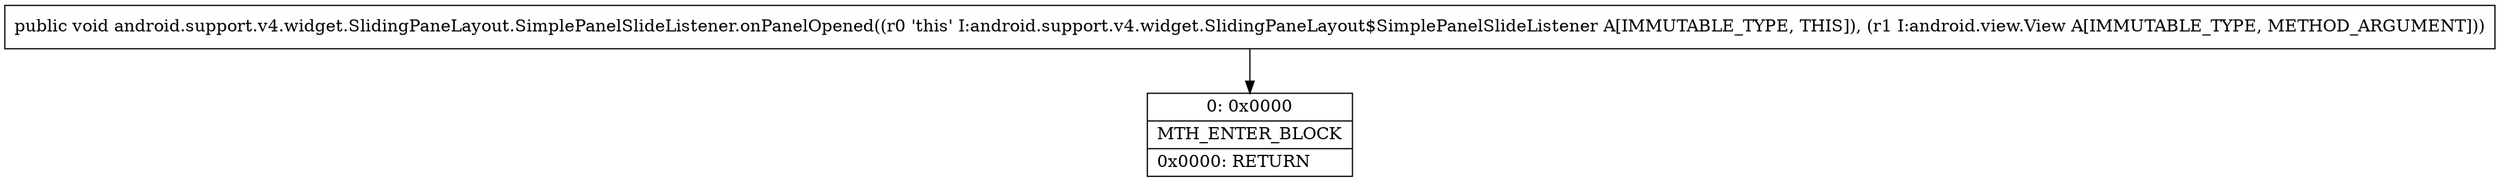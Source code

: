 digraph "CFG forandroid.support.v4.widget.SlidingPaneLayout.SimplePanelSlideListener.onPanelOpened(Landroid\/view\/View;)V" {
Node_0 [shape=record,label="{0\:\ 0x0000|MTH_ENTER_BLOCK\l|0x0000: RETURN   \l}"];
MethodNode[shape=record,label="{public void android.support.v4.widget.SlidingPaneLayout.SimplePanelSlideListener.onPanelOpened((r0 'this' I:android.support.v4.widget.SlidingPaneLayout$SimplePanelSlideListener A[IMMUTABLE_TYPE, THIS]), (r1 I:android.view.View A[IMMUTABLE_TYPE, METHOD_ARGUMENT])) }"];
MethodNode -> Node_0;
}

